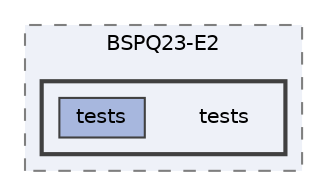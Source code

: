 digraph "/Users/charlottesoltysiak/Documents/GitHub/BSPQ23-E2/tests"
{
 // LATEX_PDF_SIZE
  bgcolor="transparent";
  edge [fontname=Helvetica,fontsize=10,labelfontname=Helvetica,labelfontsize=10];
  node [fontname=Helvetica,fontsize=10,shape=box,height=0.2,width=0.4];
  compound=true
  subgraph clusterdir_18bb819b030d0e4d2ae36a932a34ac1b {
    graph [ bgcolor="#eef1f8", pencolor="grey50", label="BSPQ23-E2", fontname=Helvetica,fontsize=10 style="filled,dashed", URL="dir_18bb819b030d0e4d2ae36a932a34ac1b.html",tooltip=""]
  subgraph clusterdir_d4575cdf1030ce21014a52842aadb55b {
    graph [ bgcolor="#eef1f8", pencolor="grey25", label="", fontname=Helvetica,fontsize=10 style="filled,bold", URL="dir_d4575cdf1030ce21014a52842aadb55b.html",tooltip=""]
    dir_d4575cdf1030ce21014a52842aadb55b [shape=plaintext, label="tests"];
  dir_f4300b88c5d119c87e7ca3c928ce203f [label="tests", fillcolor="#a7b7de", color="grey25", style="filled", URL="dir_f4300b88c5d119c87e7ca3c928ce203f.html",tooltip=""];
  }
  }
}
